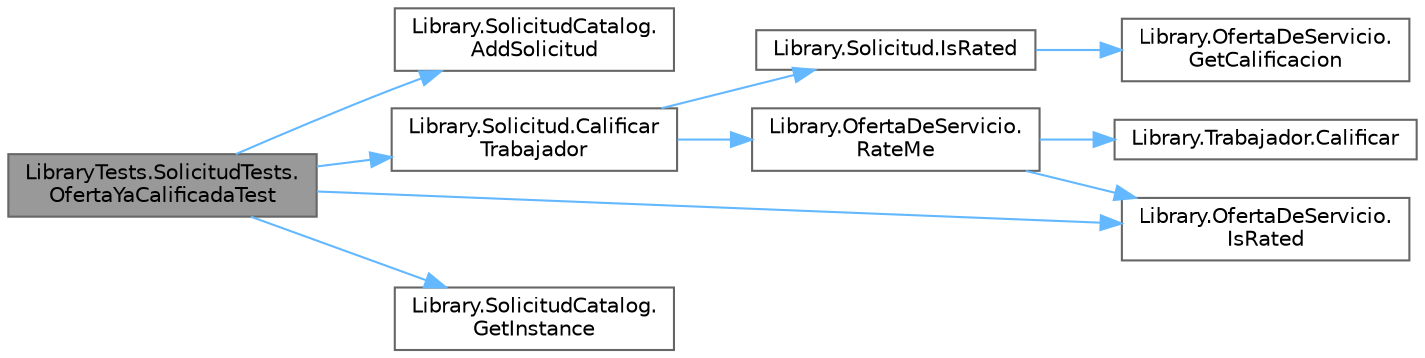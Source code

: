 digraph "LibraryTests.SolicitudTests.OfertaYaCalificadaTest"
{
 // INTERACTIVE_SVG=YES
 // LATEX_PDF_SIZE
  bgcolor="transparent";
  edge [fontname=Helvetica,fontsize=10,labelfontname=Helvetica,labelfontsize=10];
  node [fontname=Helvetica,fontsize=10,shape=box,height=0.2,width=0.4];
  rankdir="LR";
  Node1 [label="LibraryTests.SolicitudTests.\lOfertaYaCalificadaTest",height=0.2,width=0.4,color="gray40", fillcolor="grey60", style="filled", fontcolor="black",tooltip="Test para verificar que una oferta quede calificada."];
  Node1 -> Node2 [color="steelblue1",style="solid"];
  Node2 [label="Library.SolicitudCatalog.\lAddSolicitud",height=0.2,width=0.4,color="grey40", fillcolor="white", style="filled",URL="$classLibrary_1_1SolicitudCatalog.html#a3331fe5811ee8e1bbfa26b0175cb5095",tooltip="Método para agregar una al catálogo."];
  Node1 -> Node3 [color="steelblue1",style="solid"];
  Node3 [label="Library.Solicitud.Calificar\lTrabajador",height=0.2,width=0.4,color="grey40", fillcolor="white", style="filled",URL="$classLibrary_1_1Solicitud.html#a7f50425869d0aad5d0c0f7e6abe42492",tooltip="Método para calificar un trabajador."];
  Node3 -> Node4 [color="steelblue1",style="solid"];
  Node4 [label="Library.Solicitud.IsRated",height=0.2,width=0.4,color="grey40", fillcolor="white", style="filled",URL="$classLibrary_1_1Solicitud.html#a3f28506b2bd1231cf55a2652d876d2ea",tooltip="Método para conocer si una oferta fue calificada."];
  Node4 -> Node5 [color="steelblue1",style="solid"];
  Node5 [label="Library.OfertaDeServicio.\lGetCalificacion",height=0.2,width=0.4,color="grey40", fillcolor="white", style="filled",URL="$classLibrary_1_1OfertaDeServicio.html#a7d3b09276de28b53109097ca44c76ac8",tooltip="Método para obtener la calificación dada a la oferta tras ser finalizada."];
  Node3 -> Node6 [color="steelblue1",style="solid"];
  Node6 [label="Library.OfertaDeServicio.\lRateMe",height=0.2,width=0.4,color="grey40", fillcolor="white", style="filled",URL="$classLibrary_1_1OfertaDeServicio.html#aeed25698e68c88cf5374dd5afe732b5f",tooltip="Método para calificar la oferta en cuestión."];
  Node6 -> Node7 [color="steelblue1",style="solid"];
  Node7 [label="Library.Trabajador.Calificar",height=0.2,width=0.4,color="grey40", fillcolor="white", style="filled",URL="$classLibrary_1_1Trabajador.html#a6f55f5fa1d9bdd301639a0ac3d87b58e",tooltip="Método para calificar un usuario."];
  Node6 -> Node8 [color="steelblue1",style="solid"];
  Node8 [label="Library.OfertaDeServicio.\lIsRated",height=0.2,width=0.4,color="grey40", fillcolor="white", style="filled",URL="$classLibrary_1_1OfertaDeServicio.html#a492d374e602fdcdc4053c1dc182ad32c",tooltip="Método para verificar si fue calificada la oferta."];
  Node1 -> Node9 [color="steelblue1",style="solid"];
  Node9 [label="Library.SolicitudCatalog.\lGetInstance",height=0.2,width=0.4,color="grey40", fillcolor="white", style="filled",URL="$classLibrary_1_1SolicitudCatalog.html#a6eeaee8760274576dab2c74b4f22576e",tooltip="Método para obtener la instancia de la clase."];
  Node1 -> Node8 [color="steelblue1",style="solid"];
}

